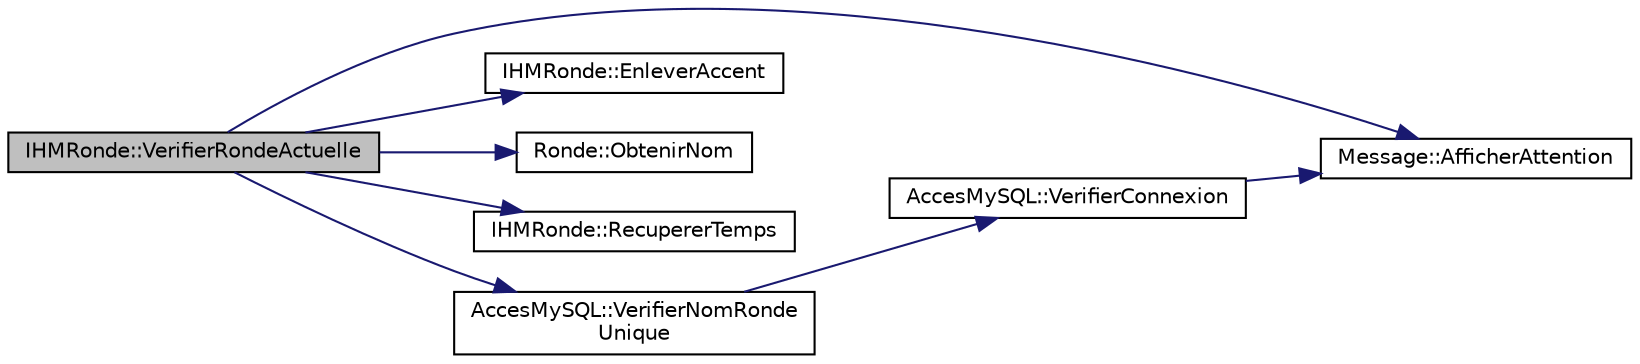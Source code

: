 digraph "IHMRonde::VerifierRondeActuelle"
{
 // LATEX_PDF_SIZE
  edge [fontname="Helvetica",fontsize="10",labelfontname="Helvetica",labelfontsize="10"];
  node [fontname="Helvetica",fontsize="10",shape=record];
  rankdir="LR";
  Node1 [label="IHMRonde::VerifierRondeActuelle",height=0.2,width=0.4,color="black", fillcolor="grey75", style="filled", fontcolor="black",tooltip="IHMRonde::VerifierRondeActuelle Verifie la validité de la ronde actuelle, c'est à dire,..."];
  Node1 -> Node2 [color="midnightblue",fontsize="10",style="solid",fontname="Helvetica"];
  Node2 [label="Message::AfficherAttention",height=0.2,width=0.4,color="black", fillcolor="white", style="filled",URL="$class_message.html#ac86f47b97c03cd86df0f23a28ea8a0a9",tooltip="Message::AfficherAttention Permet d'afficher l'information passé en paramètre dans un popup avec une ..."];
  Node1 -> Node3 [color="midnightblue",fontsize="10",style="solid",fontname="Helvetica"];
  Node3 [label="IHMRonde::EnleverAccent",height=0.2,width=0.4,color="black", fillcolor="white", style="filled",URL="$class_i_h_m_ronde.html#af580f2ab8fa06c08f339f93d3060e673",tooltip=" "];
  Node1 -> Node4 [color="midnightblue",fontsize="10",style="solid",fontname="Helvetica"];
  Node4 [label="Ronde::ObtenirNom",height=0.2,width=0.4,color="black", fillcolor="white", style="filled",URL="$class_ronde.html#add1831c12866ea50cf114695959de6eb",tooltip=" "];
  Node1 -> Node5 [color="midnightblue",fontsize="10",style="solid",fontname="Helvetica"];
  Node5 [label="IHMRonde::RecupererTemps",height=0.2,width=0.4,color="black", fillcolor="white", style="filled",URL="$class_i_h_m_ronde.html#a31914f7ec075dfaefc10bd30008707e0",tooltip="IHMRonde::RecupererTemps Permet de recuperer les temps min et max des pointeau prèsent dans la liste ..."];
  Node1 -> Node6 [color="midnightblue",fontsize="10",style="solid",fontname="Helvetica"];
  Node6 [label="AccesMySQL::VerifierNomRonde\lUnique",height=0.2,width=0.4,color="black", fillcolor="white", style="filled",URL="$class_acces_my_s_q_l.html#a0d74febcdeaf75ff111d3ba0fb3d041f",tooltip="AccesMySQL::VerifierNomRondeUnique Permet de vérifier que me nom de ronde passer en paramètre est uni..."];
  Node6 -> Node7 [color="midnightblue",fontsize="10",style="solid",fontname="Helvetica"];
  Node7 [label="AccesMySQL::VerifierConnexion",height=0.2,width=0.4,color="black", fillcolor="white", style="filled",URL="$class_acces_my_s_q_l.html#ae2b42d87939b253b3cccb1a69b49cc51",tooltip=" "];
  Node7 -> Node2 [color="midnightblue",fontsize="10",style="solid",fontname="Helvetica"];
}
